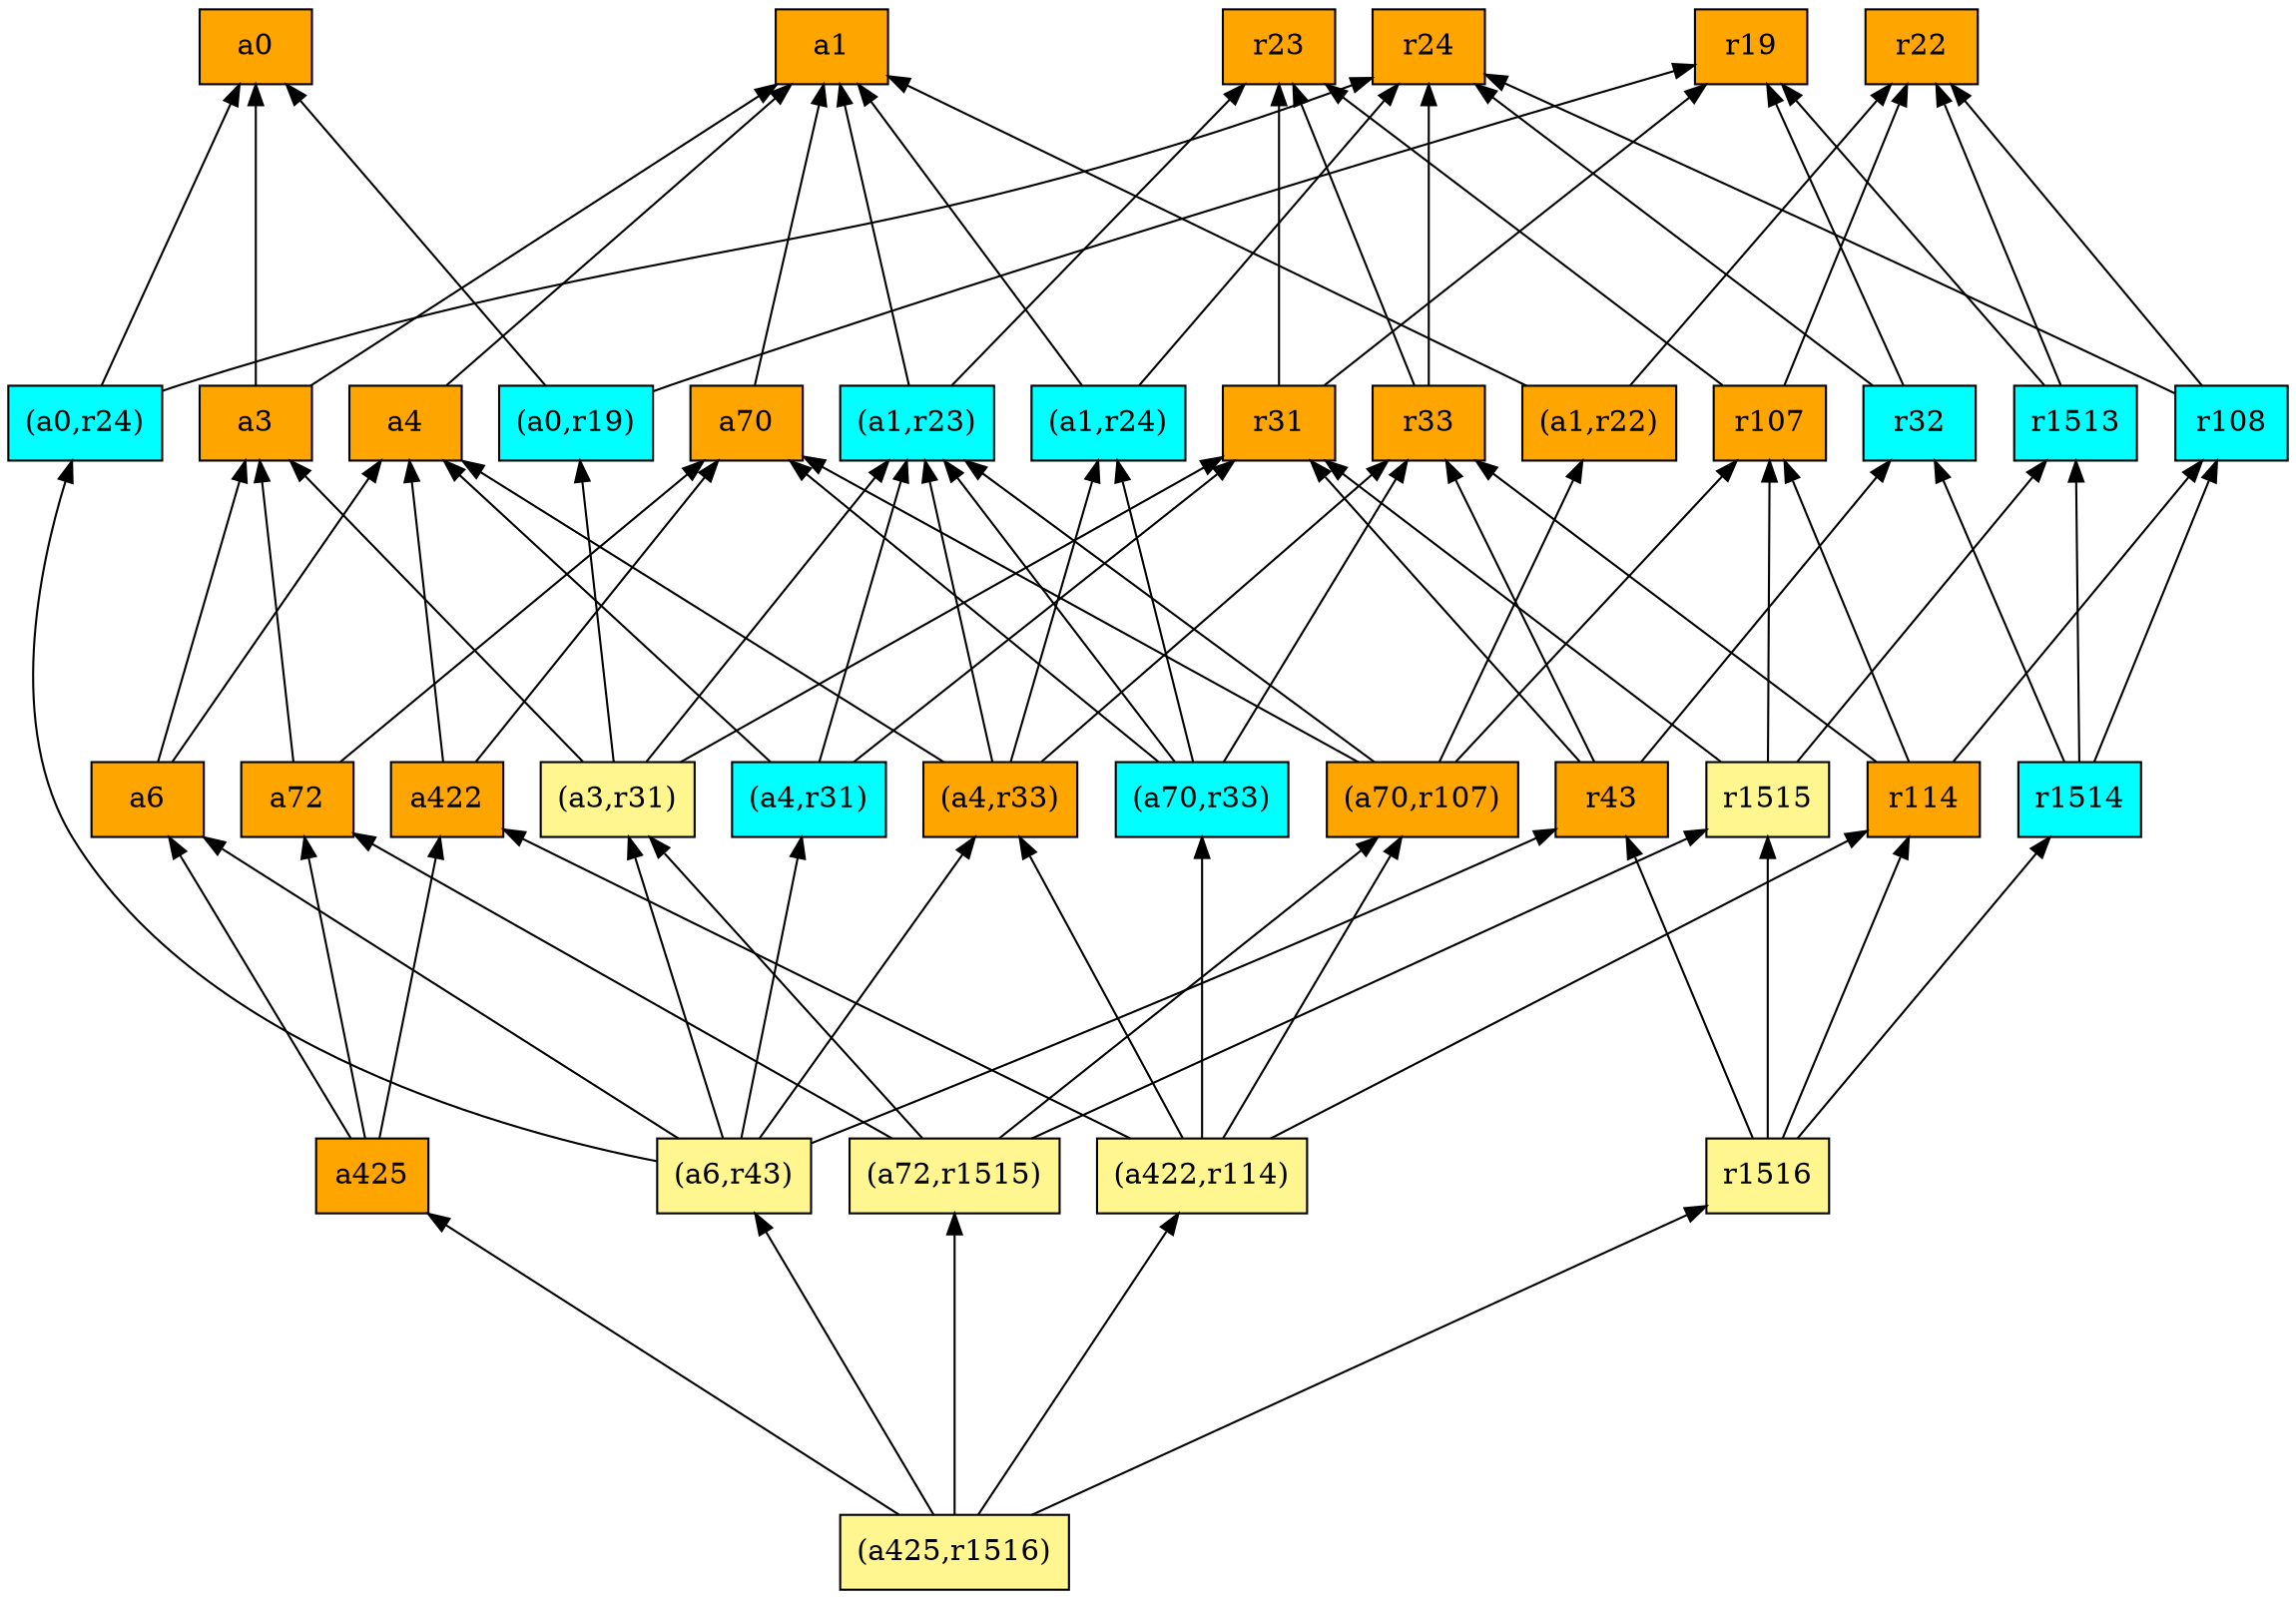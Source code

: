 digraph G {
rankdir=BT;ranksep="2.0";
"(a4,r33)" [shape=record,fillcolor=orange,style=filled,label="{(a4,r33)}"];
"a3" [shape=record,fillcolor=orange,style=filled,label="{a3}"];
"r107" [shape=record,fillcolor=orange,style=filled,label="{r107}"];
"r1514" [shape=record,fillcolor=cyan,style=filled,label="{r1514}"];
"r114" [shape=record,fillcolor=orange,style=filled,label="{r114}"];
"(a1,r22)" [shape=record,fillcolor=orange,style=filled,label="{(a1,r22)}"];
"(a425,r1516)" [shape=record,fillcolor=khaki1,style=filled,label="{(a425,r1516)}"];
"(a72,r1515)" [shape=record,fillcolor=khaki1,style=filled,label="{(a72,r1515)}"];
"r32" [shape=record,fillcolor=cyan,style=filled,label="{r32}"];
"(a422,r114)" [shape=record,fillcolor=khaki1,style=filled,label="{(a422,r114)}"];
"(a70,r107)" [shape=record,fillcolor=orange,style=filled,label="{(a70,r107)}"];
"a4" [shape=record,fillcolor=orange,style=filled,label="{a4}"];
"r24" [shape=record,fillcolor=orange,style=filled,label="{r24}"];
"r1516" [shape=record,fillcolor=khaki1,style=filled,label="{r1516}"];
"a70" [shape=record,fillcolor=orange,style=filled,label="{a70}"];
"r33" [shape=record,fillcolor=orange,style=filled,label="{r33}"];
"r1513" [shape=record,fillcolor=cyan,style=filled,label="{r1513}"];
"r108" [shape=record,fillcolor=cyan,style=filled,label="{r108}"];
"r43" [shape=record,fillcolor=orange,style=filled,label="{r43}"];
"a422" [shape=record,fillcolor=orange,style=filled,label="{a422}"];
"(a70,r33)" [shape=record,fillcolor=cyan,style=filled,label="{(a70,r33)}"];
"r22" [shape=record,fillcolor=orange,style=filled,label="{r22}"];
"r1515" [shape=record,fillcolor=khaki1,style=filled,label="{r1515}"];
"r31" [shape=record,fillcolor=orange,style=filled,label="{r31}"];
"a425" [shape=record,fillcolor=orange,style=filled,label="{a425}"];
"a72" [shape=record,fillcolor=orange,style=filled,label="{a72}"];
"(a6,r43)" [shape=record,fillcolor=khaki1,style=filled,label="{(a6,r43)}"];
"(a3,r31)" [shape=record,fillcolor=khaki1,style=filled,label="{(a3,r31)}"];
"a1" [shape=record,fillcolor=orange,style=filled,label="{a1}"];
"(a1,r23)" [shape=record,fillcolor=cyan,style=filled,label="{(a1,r23)}"];
"(a1,r24)" [shape=record,fillcolor=cyan,style=filled,label="{(a1,r24)}"];
"(a0,r19)" [shape=record,fillcolor=cyan,style=filled,label="{(a0,r19)}"];
"r19" [shape=record,fillcolor=orange,style=filled,label="{r19}"];
"r23" [shape=record,fillcolor=orange,style=filled,label="{r23}"];
"a6" [shape=record,fillcolor=orange,style=filled,label="{a6}"];
"(a0,r24)" [shape=record,fillcolor=cyan,style=filled,label="{(a0,r24)}"];
"(a4,r31)" [shape=record,fillcolor=cyan,style=filled,label="{(a4,r31)}"];
"a0" [shape=record,fillcolor=orange,style=filled,label="{a0}"];
"(a4,r33)" -> "a4"
"(a4,r33)" -> "(a1,r23)"
"(a4,r33)" -> "(a1,r24)"
"(a4,r33)" -> "r33"
"a3" -> "a1"
"a3" -> "a0"
"r107" -> "r23"
"r107" -> "r22"
"r1514" -> "r1513"
"r1514" -> "r108"
"r1514" -> "r32"
"r114" -> "r107"
"r114" -> "r33"
"r114" -> "r108"
"(a1,r22)" -> "a1"
"(a1,r22)" -> "r22"
"(a425,r1516)" -> "(a422,r114)"
"(a425,r1516)" -> "r1516"
"(a425,r1516)" -> "a425"
"(a425,r1516)" -> "(a72,r1515)"
"(a425,r1516)" -> "(a6,r43)"
"(a72,r1515)" -> "(a70,r107)"
"(a72,r1515)" -> "r1515"
"(a72,r1515)" -> "a72"
"(a72,r1515)" -> "(a3,r31)"
"r32" -> "r24"
"r32" -> "r19"
"(a422,r114)" -> "(a70,r33)"
"(a422,r114)" -> "(a4,r33)"
"(a422,r114)" -> "(a70,r107)"
"(a422,r114)" -> "r114"
"(a422,r114)" -> "a422"
"(a70,r107)" -> "(a1,r22)"
"(a70,r107)" -> "a70"
"(a70,r107)" -> "r107"
"(a70,r107)" -> "(a1,r23)"
"a4" -> "a1"
"r1516" -> "r1514"
"r1516" -> "r1515"
"r1516" -> "r114"
"r1516" -> "r43"
"a70" -> "a1"
"r33" -> "r24"
"r33" -> "r23"
"r1513" -> "r19"
"r1513" -> "r22"
"r108" -> "r24"
"r108" -> "r22"
"r43" -> "r33"
"r43" -> "r31"
"r43" -> "r32"
"a422" -> "a4"
"a422" -> "a70"
"(a70,r33)" -> "a70"
"(a70,r33)" -> "(a1,r24)"
"(a70,r33)" -> "r33"
"(a70,r33)" -> "(a1,r23)"
"r1515" -> "r107"
"r1515" -> "r31"
"r1515" -> "r1513"
"r31" -> "r19"
"r31" -> "r23"
"a425" -> "a6"
"a425" -> "a72"
"a425" -> "a422"
"a72" -> "a3"
"a72" -> "a70"
"(a6,r43)" -> "(a4,r33)"
"(a6,r43)" -> "(a0,r24)"
"(a6,r43)" -> "a6"
"(a6,r43)" -> "(a4,r31)"
"(a6,r43)" -> "r43"
"(a6,r43)" -> "(a3,r31)"
"(a3,r31)" -> "r31"
"(a3,r31)" -> "a3"
"(a3,r31)" -> "(a0,r19)"
"(a3,r31)" -> "(a1,r23)"
"(a1,r23)" -> "a1"
"(a1,r23)" -> "r23"
"(a1,r24)" -> "a1"
"(a1,r24)" -> "r24"
"(a0,r19)" -> "a0"
"(a0,r19)" -> "r19"
"a6" -> "a4"
"a6" -> "a3"
"(a0,r24)" -> "a0"
"(a0,r24)" -> "r24"
"(a4,r31)" -> "r31"
"(a4,r31)" -> "a4"
"(a4,r31)" -> "(a1,r23)"
}